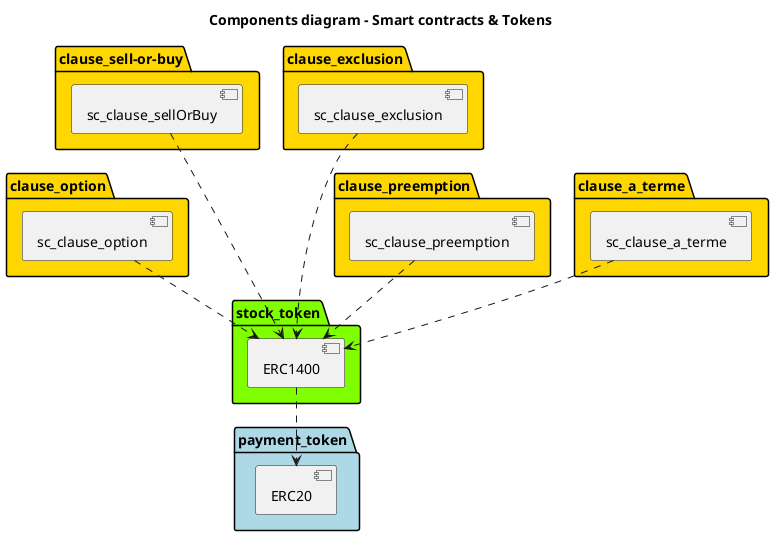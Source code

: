 @startuml

title "Components diagram - Smart contracts & Tokens"

package "payment_token" #LightBlue {
[ERC20]
}

package "stock_token" #Chartreuse {
[ERC1400]
}

[ERC1400] .down.> [ERC20]

package "clause_option" #Gold {
[sc_clause_option]
}

package "clause_sell-or-buy" #Gold {
[sc_clause_sellOrBuy]
}

package "clause_exclusion" #Gold {
[sc_clause_exclusion]
}

package "clause_preemption" #Gold {
[sc_clause_preemption]
}

package "clause_a_terme" #Gold {
[sc_clause_a_terme]
}

[sc_clause_option] .down.> [ERC1400]
[sc_clause_sellOrBuy] .down.-> [ERC1400]
[sc_clause_exclusion] .down.-> [ERC1400]
[sc_clause_preemption] .down.> [ERC1400]
[sc_clause_a_terme] .down.> [ERC1400]


@enduml

